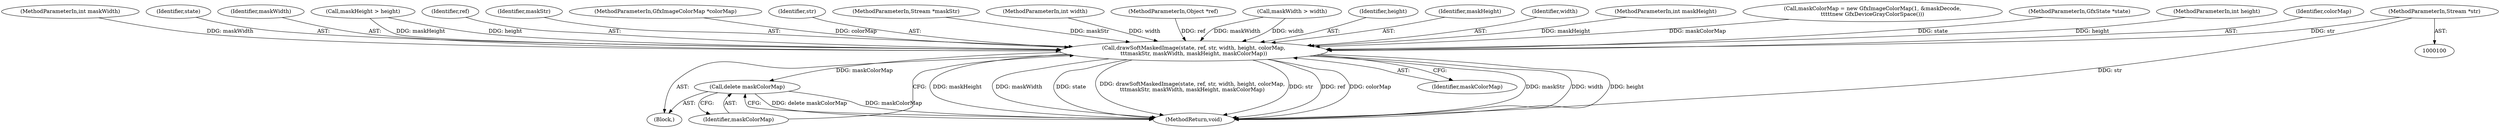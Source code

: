 digraph "0_poppler_7b2d314a61fd0e12f47c62996cb49ec0d1ba747a_11@pointer" {
"1000103" [label="(MethodParameterIn,Stream *str)"];
"1000162" [label="(Call,drawSoftMaskedImage(state, ref, str, width, height, colorMap,\n\t\t\tmaskStr, maskWidth, maskHeight, maskColorMap))"];
"1000173" [label="(Call,delete maskColorMap)"];
"1000157" [label="(Call,maskColorMap = new GfxImageColorMap(1, &maskDecode,\n\t\t\t\t\tnew GfxDeviceGrayColorSpace()))"];
"1000101" [label="(MethodParameterIn,GfxState *state)"];
"1000162" [label="(Call,drawSoftMaskedImage(state, ref, str, width, height, colorMap,\n\t\t\tmaskStr, maskWidth, maskHeight, maskColorMap))"];
"1000138" [label="(Block,)"];
"1000105" [label="(MethodParameterIn,int height)"];
"1000103" [label="(MethodParameterIn,Stream *str)"];
"1000168" [label="(Identifier,colorMap)"];
"1000108" [label="(MethodParameterIn,int maskWidth)"];
"1000163" [label="(Identifier,state)"];
"1000173" [label="(Call,delete maskColorMap)"];
"1000170" [label="(Identifier,maskWidth)"];
"1000135" [label="(Call,maskHeight > height)"];
"1000164" [label="(Identifier,ref)"];
"1000169" [label="(Identifier,maskStr)"];
"1000174" [label="(Identifier,maskColorMap)"];
"1000106" [label="(MethodParameterIn,GfxImageColorMap *colorMap)"];
"1000165" [label="(Identifier,str)"];
"1000107" [label="(MethodParameterIn,Stream *maskStr)"];
"1000104" [label="(MethodParameterIn,int width)"];
"1000102" [label="(MethodParameterIn,Object *ref)"];
"1000132" [label="(Call,maskWidth > width)"];
"1000167" [label="(Identifier,height)"];
"1000171" [label="(Identifier,maskHeight)"];
"1000166" [label="(Identifier,width)"];
"1000700" [label="(MethodReturn,void)"];
"1000109" [label="(MethodParameterIn,int maskHeight)"];
"1000172" [label="(Identifier,maskColorMap)"];
"1000103" -> "1000100"  [label="AST: "];
"1000103" -> "1000700"  [label="DDG: str"];
"1000103" -> "1000162"  [label="DDG: str"];
"1000162" -> "1000138"  [label="AST: "];
"1000162" -> "1000172"  [label="CFG: "];
"1000163" -> "1000162"  [label="AST: "];
"1000164" -> "1000162"  [label="AST: "];
"1000165" -> "1000162"  [label="AST: "];
"1000166" -> "1000162"  [label="AST: "];
"1000167" -> "1000162"  [label="AST: "];
"1000168" -> "1000162"  [label="AST: "];
"1000169" -> "1000162"  [label="AST: "];
"1000170" -> "1000162"  [label="AST: "];
"1000171" -> "1000162"  [label="AST: "];
"1000172" -> "1000162"  [label="AST: "];
"1000174" -> "1000162"  [label="CFG: "];
"1000162" -> "1000700"  [label="DDG: ref"];
"1000162" -> "1000700"  [label="DDG: colorMap"];
"1000162" -> "1000700"  [label="DDG: maskStr"];
"1000162" -> "1000700"  [label="DDG: width"];
"1000162" -> "1000700"  [label="DDG: height"];
"1000162" -> "1000700"  [label="DDG: maskHeight"];
"1000162" -> "1000700"  [label="DDG: maskWidth"];
"1000162" -> "1000700"  [label="DDG: state"];
"1000162" -> "1000700"  [label="DDG: drawSoftMaskedImage(state, ref, str, width, height, colorMap,\n\t\t\tmaskStr, maskWidth, maskHeight, maskColorMap)"];
"1000162" -> "1000700"  [label="DDG: str"];
"1000101" -> "1000162"  [label="DDG: state"];
"1000102" -> "1000162"  [label="DDG: ref"];
"1000132" -> "1000162"  [label="DDG: width"];
"1000132" -> "1000162"  [label="DDG: maskWidth"];
"1000104" -> "1000162"  [label="DDG: width"];
"1000135" -> "1000162"  [label="DDG: height"];
"1000135" -> "1000162"  [label="DDG: maskHeight"];
"1000105" -> "1000162"  [label="DDG: height"];
"1000106" -> "1000162"  [label="DDG: colorMap"];
"1000107" -> "1000162"  [label="DDG: maskStr"];
"1000108" -> "1000162"  [label="DDG: maskWidth"];
"1000109" -> "1000162"  [label="DDG: maskHeight"];
"1000157" -> "1000162"  [label="DDG: maskColorMap"];
"1000162" -> "1000173"  [label="DDG: maskColorMap"];
"1000173" -> "1000138"  [label="AST: "];
"1000173" -> "1000174"  [label="CFG: "];
"1000174" -> "1000173"  [label="AST: "];
"1000700" -> "1000173"  [label="CFG: "];
"1000173" -> "1000700"  [label="DDG: delete maskColorMap"];
"1000173" -> "1000700"  [label="DDG: maskColorMap"];
}
